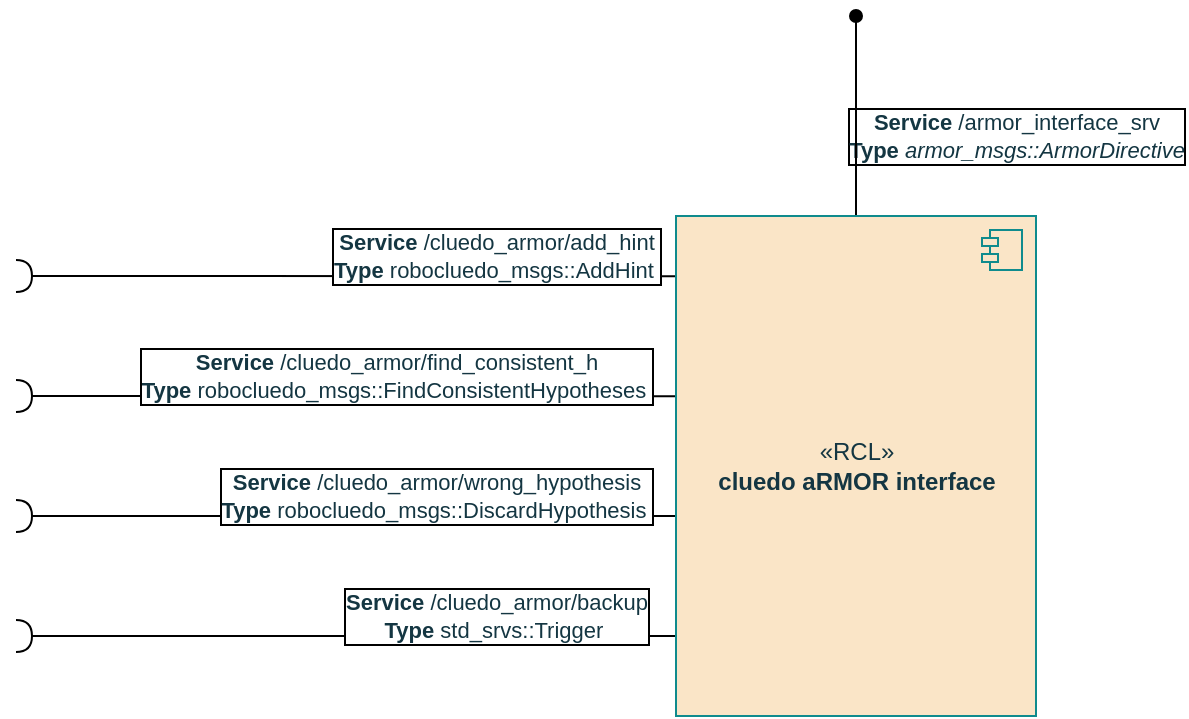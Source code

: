 <mxfile scale="1" border="50" version="15.4.0" type="device"><diagram id="hMcyFuhlxHs5JCcyCC0x" name="Page-1"><mxGraphModel dx="1422" dy="814" grid="1" gridSize="10" guides="1" tooltips="1" connect="1" arrows="1" fold="1" page="1" pageScale="1" pageWidth="827" pageHeight="1169" math="0" shadow="0"><root><mxCell id="0"/><mxCell id="1" parent="0"/><mxCell id="i0u2eB4NQAD7dOR92DGv-1" value="&lt;b&gt;Service &lt;/b&gt;/armor_interface_srv&lt;br&gt;&lt;b&gt;Type&lt;/b&gt;&amp;nbsp;&lt;i&gt;armor_msgs::ArmorDirective&lt;/i&gt;" style="edgeLabel;html=1;align=center;verticalAlign=middle;resizable=0;points=[];fontColor=#143642;labelBorderColor=#000000;" vertex="1" connectable="0" parent="1"><mxGeometry x="560" y="220" as="geometry"/></mxCell><mxCell id="i0u2eB4NQAD7dOR92DGv-2" style="edgeStyle=orthogonalEdgeStyle;rounded=0;orthogonalLoop=1;jettySize=auto;html=1;fontColor=#143642;endArrow=oval;endFill=1;strokeColor=default;fillColor=#FAE5C7;" edge="1" parent="1" source="i0u2eB4NQAD7dOR92DGv-11"><mxGeometry relative="1" as="geometry"><mxPoint x="480" y="160" as="targetPoint"/></mxGeometry></mxCell><mxCell id="i0u2eB4NQAD7dOR92DGv-3" style="edgeStyle=elbowEdgeStyle;rounded=0;orthogonalLoop=1;jettySize=auto;elbow=vertical;html=1;fontColor=#143642;endArrow=halfCircle;endFill=0;strokeColor=default;fillColor=#FAE5C7;" edge="1" parent="1"><mxGeometry relative="1" as="geometry"><mxPoint x="60" y="290" as="targetPoint"/><mxPoint x="390" y="290.143" as="sourcePoint"/></mxGeometry></mxCell><mxCell id="i0u2eB4NQAD7dOR92DGv-4" value="&lt;b&gt;Service &lt;/b&gt;/cluedo_armor/add_hint&lt;br&gt;&lt;b&gt;Type&lt;/b&gt;&amp;nbsp;robocluedo_msgs::AddHint&amp;nbsp;" style="edgeLabel;html=1;align=center;verticalAlign=middle;resizable=0;points=[];fontColor=#143642;labelBorderColor=#000000;" vertex="1" connectable="0" parent="i0u2eB4NQAD7dOR92DGv-3"><mxGeometry x="0.389" y="-1" relative="1" as="geometry"><mxPoint x="139" y="-9" as="offset"/></mxGeometry></mxCell><mxCell id="i0u2eB4NQAD7dOR92DGv-5" style="edgeStyle=elbowEdgeStyle;rounded=0;orthogonalLoop=1;jettySize=auto;elbow=vertical;html=1;fontColor=#143642;endArrow=halfCircle;endFill=0;strokeColor=default;fillColor=#FAE5C7;" edge="1" parent="1"><mxGeometry relative="1" as="geometry"><mxPoint x="60" y="350" as="targetPoint"/><mxPoint x="390" y="350.143" as="sourcePoint"/></mxGeometry></mxCell><mxCell id="i0u2eB4NQAD7dOR92DGv-6" value="&lt;b&gt;Service&amp;nbsp;&lt;/b&gt;/cluedo_armor/find_consistent_h&lt;br&gt;&lt;b&gt;Type&lt;/b&gt;&amp;nbsp;robocluedo_msgs::FindConsistentHypotheses&amp;nbsp;" style="edgeLabel;html=1;align=center;verticalAlign=middle;resizable=0;points=[];fontColor=#143642;labelBorderColor=#000000;" vertex="1" connectable="0" parent="i0u2eB4NQAD7dOR92DGv-5"><mxGeometry x="0.026" relative="1" as="geometry"><mxPoint x="29" y="-10" as="offset"/></mxGeometry></mxCell><mxCell id="i0u2eB4NQAD7dOR92DGv-7" style="edgeStyle=elbowEdgeStyle;rounded=0;orthogonalLoop=1;jettySize=auto;elbow=vertical;html=1;fontColor=#143642;endArrow=halfCircle;endFill=0;strokeColor=default;fillColor=#FAE5C7;" edge="1" parent="1" source="i0u2eB4NQAD7dOR92DGv-11"><mxGeometry relative="1" as="geometry"><mxPoint x="60" y="410" as="targetPoint"/></mxGeometry></mxCell><mxCell id="i0u2eB4NQAD7dOR92DGv-8" value="&lt;b&gt;Service&amp;nbsp;&lt;/b&gt;/cluedo_armor/wrong_hypothesis&lt;br&gt;&lt;b&gt;Type&lt;/b&gt;&amp;nbsp;robocluedo_msgs::DiscardHypothesis&amp;nbsp;" style="edgeLabel;html=1;align=center;verticalAlign=middle;resizable=0;points=[];fontColor=#143642;labelBorderColor=#000000;" vertex="1" connectable="0" parent="i0u2eB4NQAD7dOR92DGv-7"><mxGeometry x="-0.236" y="-1" relative="1" as="geometry"><mxPoint x="6" y="-9" as="offset"/></mxGeometry></mxCell><mxCell id="i0u2eB4NQAD7dOR92DGv-9" style="edgeStyle=elbowEdgeStyle;rounded=0;orthogonalLoop=1;jettySize=auto;elbow=vertical;html=1;fontColor=#143642;endArrow=halfCircle;endFill=0;strokeColor=default;fillColor=#FAE5C7;" edge="1" parent="1"><mxGeometry relative="1" as="geometry"><mxPoint x="60" y="470" as="targetPoint"/><mxPoint x="390" y="470" as="sourcePoint"/><Array as="points"><mxPoint x="269" y="470"/></Array></mxGeometry></mxCell><mxCell id="i0u2eB4NQAD7dOR92DGv-10" value="&lt;b&gt;Service&amp;nbsp;&lt;/b&gt;/cluedo_armor/backup&lt;br&gt;&lt;b&gt;Type&lt;/b&gt;&amp;nbsp;std_srvs::Trigger&amp;nbsp;" style="edgeLabel;html=1;align=center;verticalAlign=middle;resizable=0;points=[];fontColor=#143642;labelBorderColor=#000000;" vertex="1" connectable="0" parent="i0u2eB4NQAD7dOR92DGv-9"><mxGeometry x="-0.182" y="-1" relative="1" as="geometry"><mxPoint x="45" y="-9" as="offset"/></mxGeometry></mxCell><mxCell id="i0u2eB4NQAD7dOR92DGv-11" value="«RCL»&lt;br&gt;&lt;b&gt;cluedo aRMOR interface&lt;/b&gt;" style="html=1;dropTarget=0;fontColor=#143642;strokeColor=#0F8B8D;fillColor=#FAE5C7;" vertex="1" parent="1"><mxGeometry x="390" y="260" width="180" height="250" as="geometry"/></mxCell><mxCell id="i0u2eB4NQAD7dOR92DGv-12" value="" style="shape=module;jettyWidth=8;jettyHeight=4;fontColor=#143642;strokeColor=#0F8B8D;fillColor=#FAE5C7;" vertex="1" parent="i0u2eB4NQAD7dOR92DGv-11"><mxGeometry x="1" width="20" height="20" relative="1" as="geometry"><mxPoint x="-27" y="7" as="offset"/></mxGeometry></mxCell></root></mxGraphModel></diagram></mxfile>